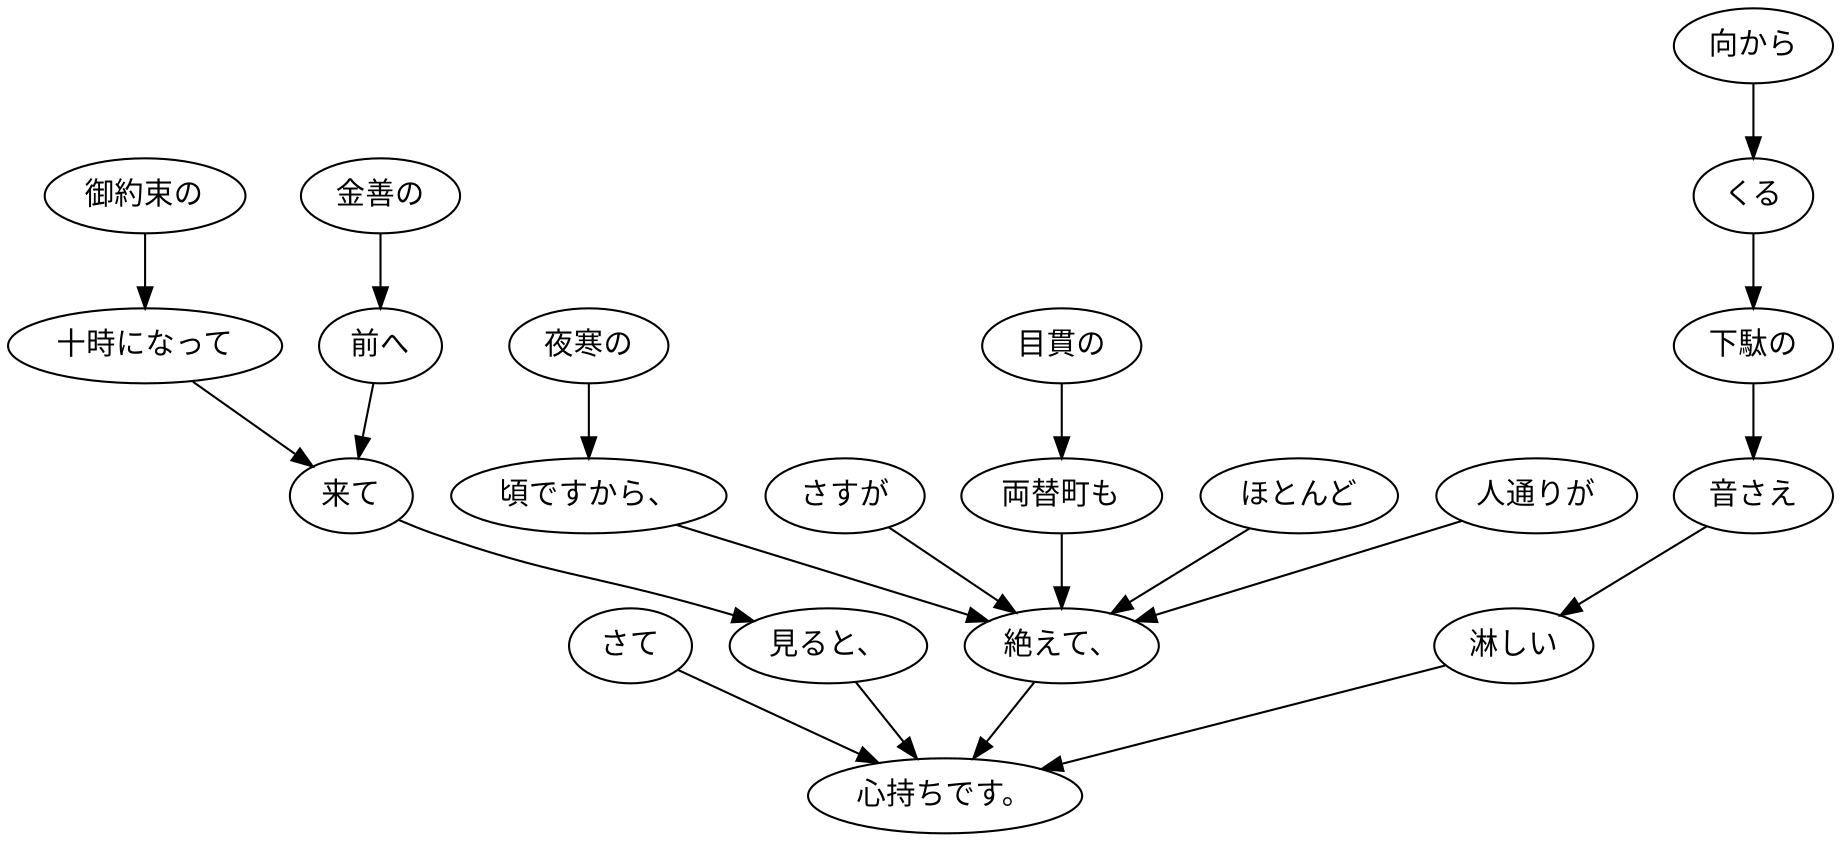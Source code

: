 digraph graph8106 {
	node0 [label="さて"];
	node1 [label="御約束の"];
	node2 [label="十時になって"];
	node3 [label="金善の"];
	node4 [label="前へ"];
	node5 [label="来て"];
	node6 [label="見ると、"];
	node7 [label="夜寒の"];
	node8 [label="頃ですから、"];
	node9 [label="さすが"];
	node10 [label="目貫の"];
	node11 [label="両替町も"];
	node12 [label="ほとんど"];
	node13 [label="人通りが"];
	node14 [label="絶えて、"];
	node15 [label="向から"];
	node16 [label="くる"];
	node17 [label="下駄の"];
	node18 [label="音さえ"];
	node19 [label="淋しい"];
	node20 [label="心持ちです。"];
	node0 -> node20;
	node1 -> node2;
	node2 -> node5;
	node3 -> node4;
	node4 -> node5;
	node5 -> node6;
	node6 -> node20;
	node7 -> node8;
	node8 -> node14;
	node9 -> node14;
	node10 -> node11;
	node11 -> node14;
	node12 -> node14;
	node13 -> node14;
	node14 -> node20;
	node15 -> node16;
	node16 -> node17;
	node17 -> node18;
	node18 -> node19;
	node19 -> node20;
}
